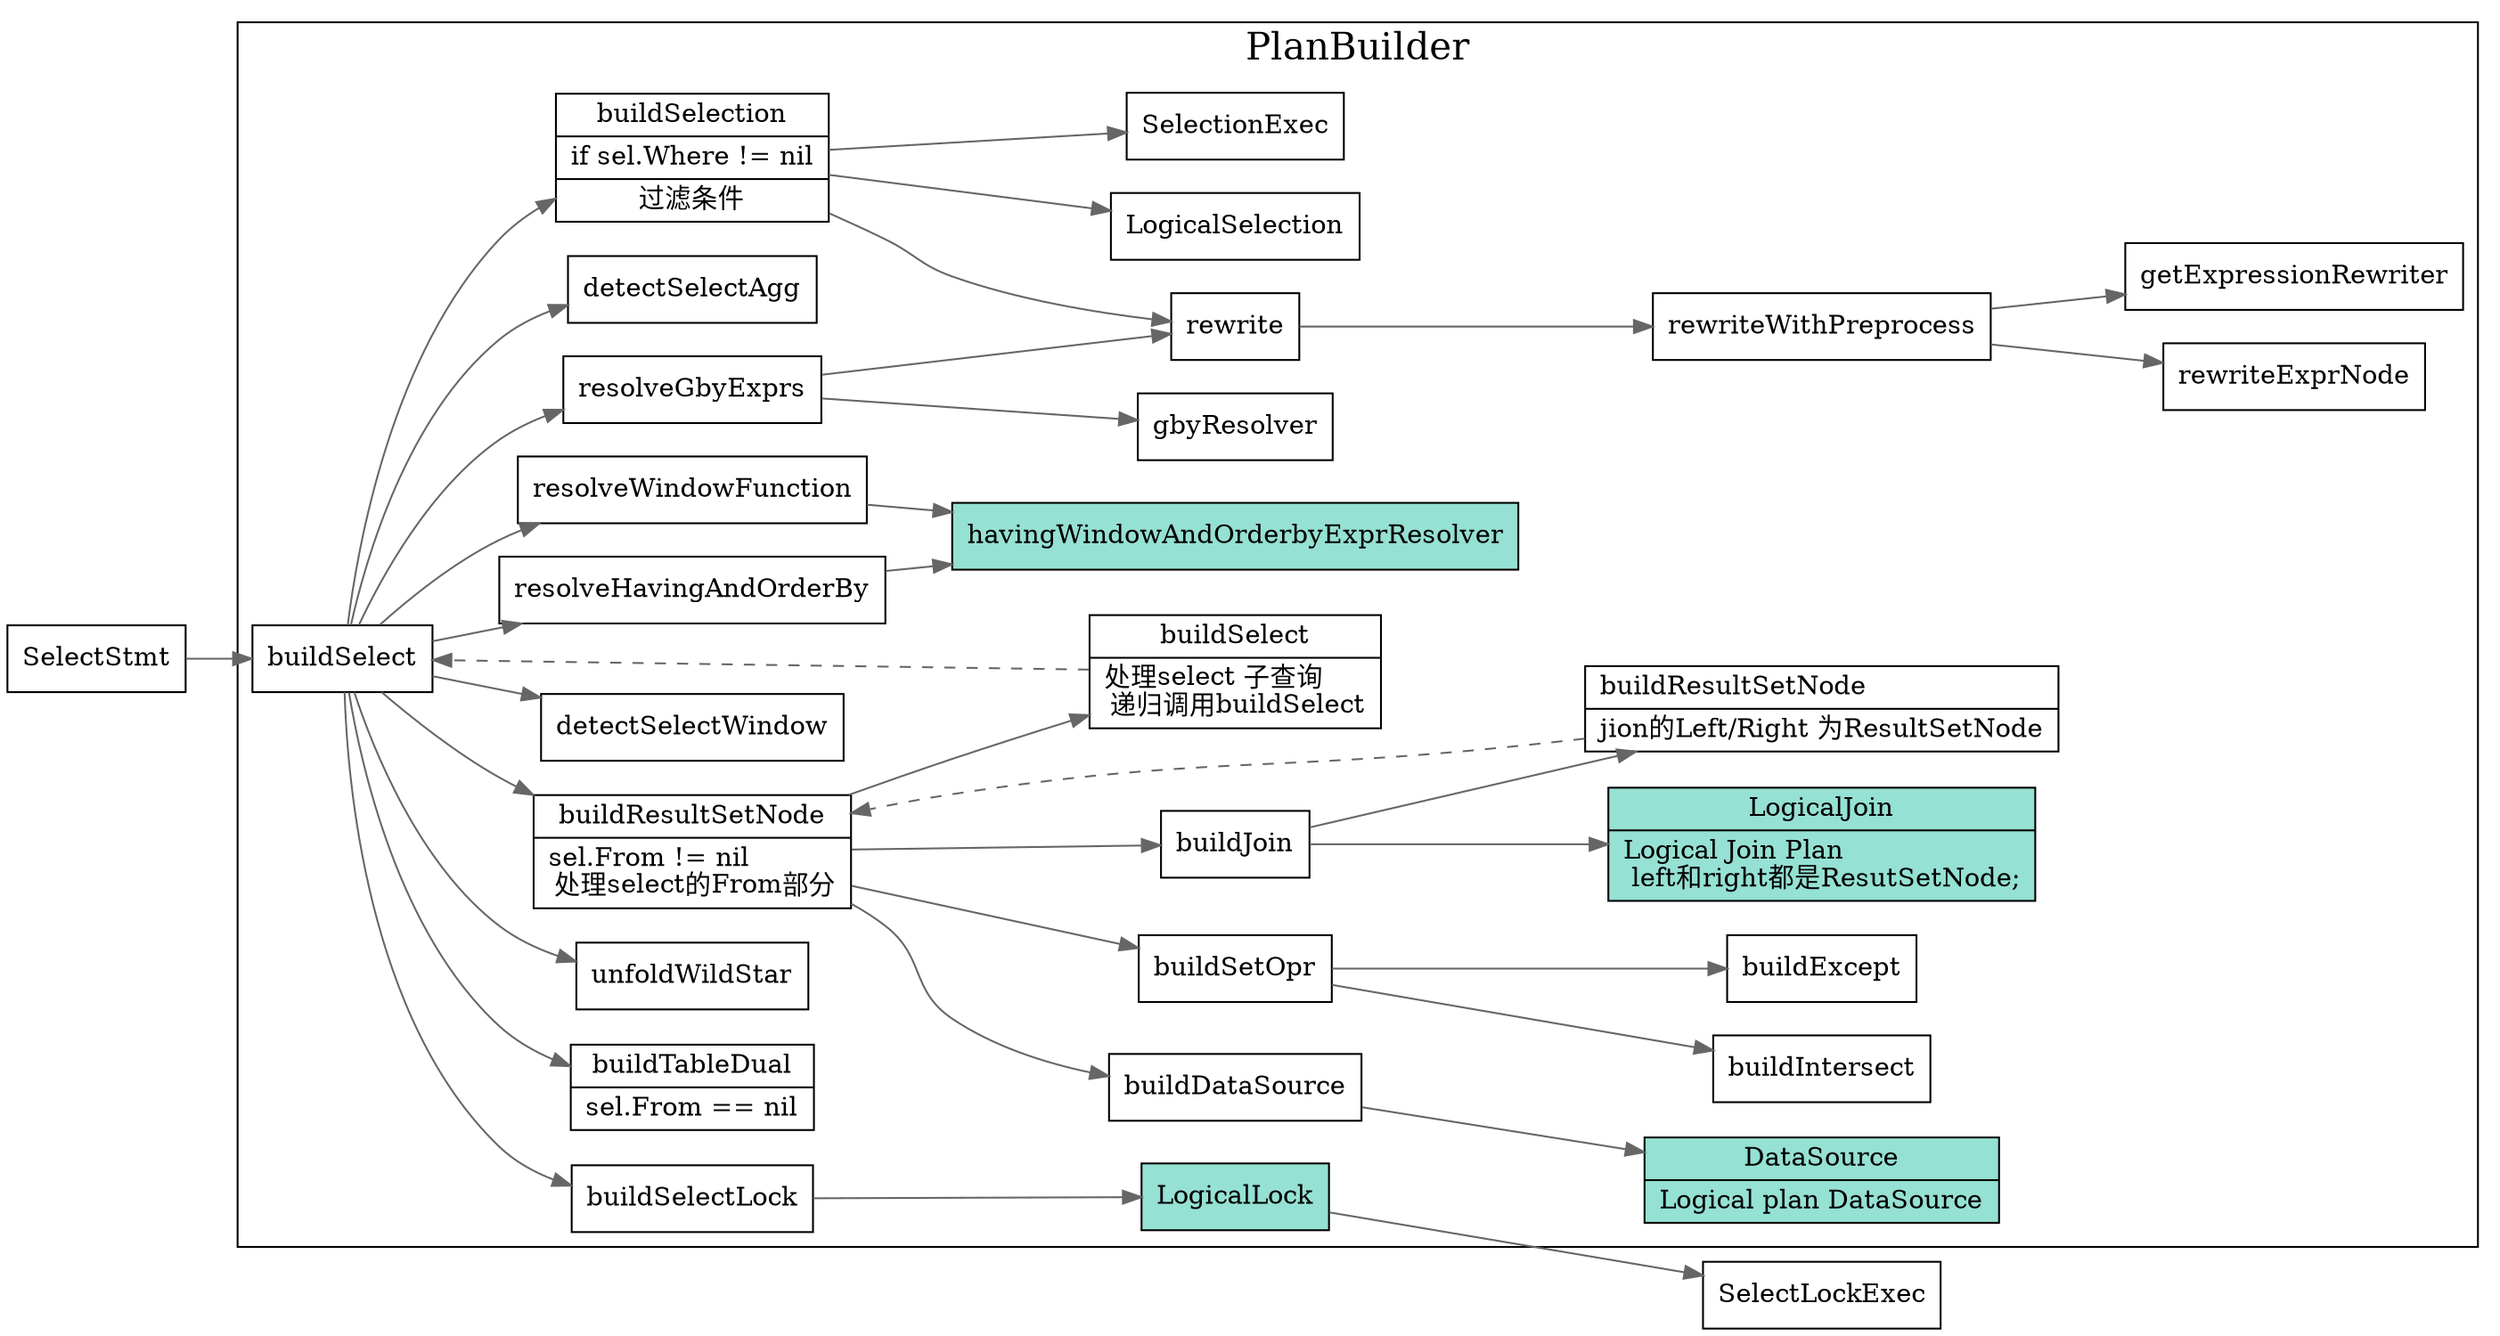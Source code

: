 digraph build_select_plan {
  node[shape=box];
  edge[color=gray40];
  newrank=true;
  rankdir=LR;

  SelectStmt -> buildSelect;
  LogicalLock -> SelectLockExec;
  subgraph cluster_PlanBuilder {
    graph[label="PlanBuilder";fontsize=20;];
    buildSelect -> {
      buildResultSetNode;
      buildTableDual;
      unfoldWildStar;
      resolveGbyExprs;
      detectSelectWindow;
      resolveWindowFunction;
      resolveHavingAndOrderBy;
      buildSelection;
      buildSelectLock;
      detectSelectAgg;
    }

    buildSelection -> {
      LogicalSelection;
      rewrite;
    }

    buildResultSetNode[
      shape="record";
      label="{{
        buildResultSetNode|
        sel.From != nil\l
        处理select的From部分\l
      }}";
    ];
    buildTableDual[
      shape="record";
      label="{{
        buildTableDual|
        sel.From == nil\l
      }}";
    ];
    buildSelection[
      shape="record";
      label="{{
        buildSelection|
        if sel.Where != nil\l|
        过滤条件
      }}";
    ];
    buildResultSetNode -> {
      buildJoin;
      buildSelect_sub;
      buildSetOpr;
      buildDataSource;
    }

    buildSelect_sub[
      shape="record";
      label="{{
        buildSelect|
        处理select 子查询\l
        递归调用buildSelect\l
      }}";
    ];
    buildSelect_sub -> buildSelect[style=dashed];
    buildDataSource -> DataSource;
    DataSource[
      shape="record";
      fillcolor="#95e1d3"
      style=filled;
      label="{{
        DataSource|
        Logical plan DataSource\l
      }}";
    ];

    LogicalJoin[
      shape="record";
      fillcolor="#95e1d3"
      style=filled;
      label="{{
        LogicalJoin|
        Logical Join Plan\l
        left和right都是ResutSetNode;
      }}";
    ];
    buildResultSetNode_child[
      shape="record";
      label="{{
        buildResultSetNode\l|
        jion的Left/Right 为ResultSetNode\l
      }}";
    ];
    buildResultSetNode_child -> buildResultSetNode[style=dashed];

    buildJoin -> {
      buildResultSetNode_child;
      LogicalJoin;
    }
    buildSetOpr -> {
      buildIntersect;
      buildExcept;
    }
    resolveGbyExprs -> {
      gbyResolver;
      rewrite;
    }
    rewrite -> rewriteWithPreprocess -> {
      rewriteExprNode;
      getExpressionRewriter;
    }
    resolveWindowFunction -> {
      havingWindowAndOrderbyExprResolver;
    }
    buildSelection -> {
      SelectionExec;
    }

    buildSelectLock -> {
      LogicalLock;
    }
    LogicalLock[
      shape="record";
      fillcolor="#95e1d3"
      style=filled;
      label="{{
        LogicalLock
      }}";
    ];
    havingWindowAndOrderbyExprResolver[
      shape="record";
      fillcolor="#95e1d3"
      style=filled;
      label="{{
      havingWindowAndOrderbyExprResolver
      }}";
    ];
    resolveHavingAndOrderBy -> {
      havingWindowAndOrderbyExprResolver;
    }
  }
}
